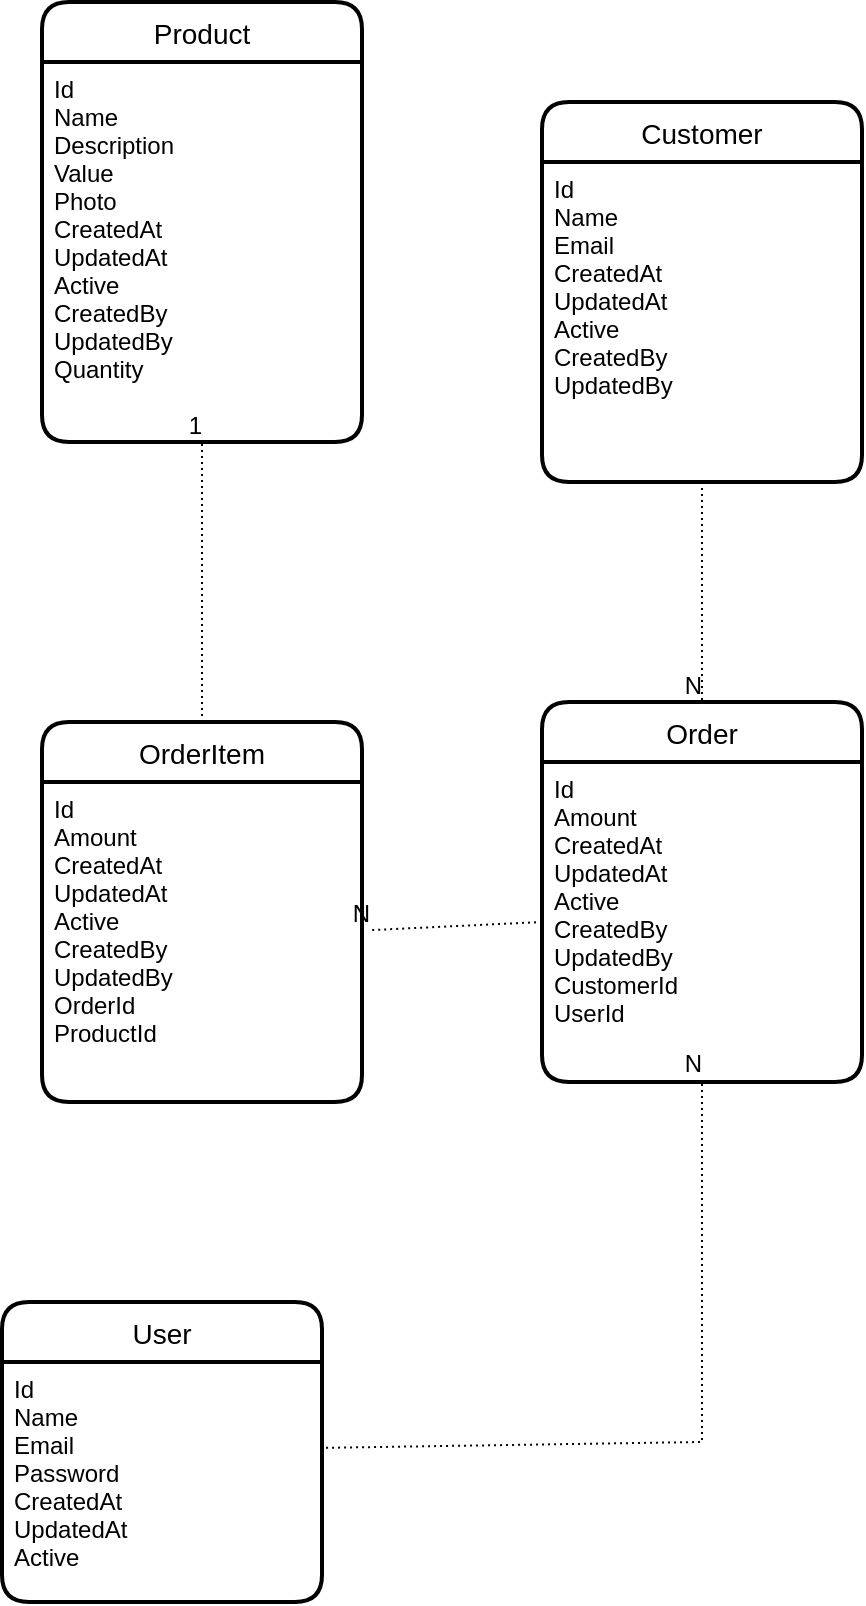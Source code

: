 <mxfile version="19.0.3" type="device" pages="2"><diagram id="xr00eDl9cwlgXoE3mrQ7" name="Database"><mxGraphModel dx="1422" dy="865" grid="1" gridSize="10" guides="1" tooltips="1" connect="1" arrows="1" fold="1" page="1" pageScale="1" pageWidth="827" pageHeight="1169" math="0" shadow="0"><root><mxCell id="0"/><mxCell id="1" parent="0"/><mxCell id="-kfxuVXtwm_16z_6nMWR-1" value="User" style="swimlane;childLayout=stackLayout;horizontal=1;startSize=30;horizontalStack=0;rounded=1;fontSize=14;fontStyle=0;strokeWidth=2;resizeParent=0;resizeLast=1;shadow=0;dashed=0;align=center;" parent="1" vertex="1"><mxGeometry x="260" y="730" width="160" height="150" as="geometry"/></mxCell><mxCell id="-kfxuVXtwm_16z_6nMWR-2" value="Id&#10;Name&#10;Email&#10;Password&#10;CreatedAt&#10;UpdatedAt&#10;Active" style="align=left;strokeColor=none;fillColor=none;spacingLeft=4;fontSize=12;verticalAlign=top;resizable=0;rotatable=0;part=1;" parent="-kfxuVXtwm_16z_6nMWR-1" vertex="1"><mxGeometry y="30" width="160" height="120" as="geometry"/></mxCell><mxCell id="-kfxuVXtwm_16z_6nMWR-4" value="Product" style="swimlane;childLayout=stackLayout;horizontal=1;startSize=30;horizontalStack=0;rounded=1;fontSize=14;fontStyle=0;strokeWidth=2;resizeParent=0;resizeLast=1;shadow=0;dashed=0;align=center;" parent="1" vertex="1"><mxGeometry x="280" y="80" width="160" height="220" as="geometry"/></mxCell><mxCell id="-kfxuVXtwm_16z_6nMWR-5" value="Id&#10;Name&#10;Description&#10;Value&#10;Photo&#10;CreatedAt&#10;UpdatedAt&#10;Active&#10;CreatedBy&#10;UpdatedBy&#10;Quantity" style="align=left;strokeColor=none;fillColor=none;spacingLeft=4;fontSize=12;verticalAlign=top;resizable=0;rotatable=0;part=1;" parent="-kfxuVXtwm_16z_6nMWR-4" vertex="1"><mxGeometry y="30" width="160" height="190" as="geometry"/></mxCell><mxCell id="-kfxuVXtwm_16z_6nMWR-6" value="Customer" style="swimlane;childLayout=stackLayout;horizontal=1;startSize=30;horizontalStack=0;rounded=1;fontSize=14;fontStyle=0;strokeWidth=2;resizeParent=0;resizeLast=1;shadow=0;dashed=0;align=center;" parent="1" vertex="1"><mxGeometry x="530" y="130" width="160" height="190" as="geometry"/></mxCell><mxCell id="-kfxuVXtwm_16z_6nMWR-7" value="Id&#10;Name&#10;Email&#10;CreatedAt&#10;UpdatedAt&#10;Active&#10;CreatedBy&#10;UpdatedBy" style="align=left;strokeColor=none;fillColor=none;spacingLeft=4;fontSize=12;verticalAlign=top;resizable=0;rotatable=0;part=1;" parent="-kfxuVXtwm_16z_6nMWR-6" vertex="1"><mxGeometry y="30" width="160" height="160" as="geometry"/></mxCell><mxCell id="-kfxuVXtwm_16z_6nMWR-8" value="Order" style="swimlane;childLayout=stackLayout;horizontal=1;startSize=30;horizontalStack=0;rounded=1;fontSize=14;fontStyle=0;strokeWidth=2;resizeParent=0;resizeLast=1;shadow=0;dashed=0;align=center;" parent="1" vertex="1"><mxGeometry x="530" y="430" width="160" height="190" as="geometry"/></mxCell><mxCell id="-kfxuVXtwm_16z_6nMWR-9" value="Id&#10;Amount&#10;CreatedAt&#10;UpdatedAt&#10;Active&#10;CreatedBy&#10;UpdatedBy&#10;CustomerId&#10;UserId" style="align=left;strokeColor=none;fillColor=none;spacingLeft=4;fontSize=12;verticalAlign=top;resizable=0;rotatable=0;part=1;" parent="-kfxuVXtwm_16z_6nMWR-8" vertex="1"><mxGeometry y="30" width="160" height="160" as="geometry"/></mxCell><mxCell id="-kfxuVXtwm_16z_6nMWR-10" value="OrderItem" style="swimlane;childLayout=stackLayout;horizontal=1;startSize=30;horizontalStack=0;rounded=1;fontSize=14;fontStyle=0;strokeWidth=2;resizeParent=0;resizeLast=1;shadow=0;dashed=0;align=center;" parent="1" vertex="1"><mxGeometry x="280" y="440" width="160" height="190" as="geometry"/></mxCell><mxCell id="-kfxuVXtwm_16z_6nMWR-11" value="Id&#10;Amount&#10;CreatedAt&#10;UpdatedAt&#10;Active&#10;CreatedBy&#10;UpdatedBy&#10;OrderId&#10;ProductId" style="align=left;strokeColor=none;fillColor=none;spacingLeft=4;fontSize=12;verticalAlign=top;resizable=0;rotatable=0;part=1;" parent="-kfxuVXtwm_16z_6nMWR-10" vertex="1"><mxGeometry y="30" width="160" height="160" as="geometry"/></mxCell><mxCell id="-kfxuVXtwm_16z_6nMWR-17" value="" style="endArrow=none;html=1;rounded=0;dashed=1;dashPattern=1 2;exitX=0.5;exitY=1;exitDx=0;exitDy=0;entryX=0.5;entryY=0;entryDx=0;entryDy=0;" parent="1" source="-kfxuVXtwm_16z_6nMWR-7" target="-kfxuVXtwm_16z_6nMWR-8" edge="1"><mxGeometry relative="1" as="geometry"><mxPoint x="330" y="290" as="sourcePoint"/><mxPoint x="490" y="290" as="targetPoint"/></mxGeometry></mxCell><mxCell id="-kfxuVXtwm_16z_6nMWR-18" value="N" style="resizable=0;html=1;align=right;verticalAlign=bottom;" parent="-kfxuVXtwm_16z_6nMWR-17" connectable="0" vertex="1"><mxGeometry x="1" relative="1" as="geometry"/></mxCell><mxCell id="-kfxuVXtwm_16z_6nMWR-21" value="" style="endArrow=none;html=1;rounded=0;dashed=1;dashPattern=1 2;exitX=0;exitY=0.5;exitDx=0;exitDy=0;entryX=1.025;entryY=0.463;entryDx=0;entryDy=0;entryPerimeter=0;" parent="1" source="-kfxuVXtwm_16z_6nMWR-9" target="-kfxuVXtwm_16z_6nMWR-11" edge="1"><mxGeometry relative="1" as="geometry"><mxPoint x="330" y="490" as="sourcePoint"/><mxPoint x="490" y="490" as="targetPoint"/></mxGeometry></mxCell><mxCell id="-kfxuVXtwm_16z_6nMWR-22" value="N" style="resizable=0;html=1;align=right;verticalAlign=bottom;" parent="-kfxuVXtwm_16z_6nMWR-21" connectable="0" vertex="1"><mxGeometry x="1" relative="1" as="geometry"/></mxCell><mxCell id="-kfxuVXtwm_16z_6nMWR-23" value="" style="endArrow=none;html=1;rounded=0;dashed=1;dashPattern=1 2;exitX=0.5;exitY=0;exitDx=0;exitDy=0;" parent="1" source="-kfxuVXtwm_16z_6nMWR-10" target="-kfxuVXtwm_16z_6nMWR-5" edge="1"><mxGeometry relative="1" as="geometry"><mxPoint x="330" y="290" as="sourcePoint"/><mxPoint x="490" y="290" as="targetPoint"/></mxGeometry></mxCell><mxCell id="-kfxuVXtwm_16z_6nMWR-24" value="1" style="resizable=0;html=1;align=right;verticalAlign=bottom;" parent="-kfxuVXtwm_16z_6nMWR-23" connectable="0" vertex="1"><mxGeometry x="1" relative="1" as="geometry"/></mxCell><mxCell id="-kfxuVXtwm_16z_6nMWR-25" value="" style="endArrow=none;html=1;rounded=0;dashed=1;dashPattern=1 2;exitX=0.994;exitY=0.358;exitDx=0;exitDy=0;exitPerimeter=0;entryX=0.5;entryY=1;entryDx=0;entryDy=0;" parent="1" source="-kfxuVXtwm_16z_6nMWR-2" target="-kfxuVXtwm_16z_6nMWR-9" edge="1"><mxGeometry relative="1" as="geometry"><mxPoint x="370" y="690" as="sourcePoint"/><mxPoint x="530" y="690" as="targetPoint"/><Array as="points"><mxPoint x="610" y="800"/></Array></mxGeometry></mxCell><mxCell id="-kfxuVXtwm_16z_6nMWR-26" value="N" style="resizable=0;html=1;align=right;verticalAlign=bottom;" parent="-kfxuVXtwm_16z_6nMWR-25" connectable="0" vertex="1"><mxGeometry x="1" relative="1" as="geometry"/></mxCell></root></mxGraphModel></diagram><diagram id="CFMYNN2yeujtZT_7jE-K" name="Backend"><mxGraphModel dx="1422" dy="865" grid="1" gridSize="10" guides="1" tooltips="1" connect="1" arrows="1" fold="1" page="1" pageScale="1" pageWidth="827" pageHeight="1169" math="0" shadow="0"><root><mxCell id="0"/><mxCell id="1" parent="0"/><mxCell id="enCCmTD2sFx4Zn5WKpai-14" style="edgeStyle=orthogonalEdgeStyle;rounded=0;orthogonalLoop=1;jettySize=auto;html=1;" edge="1" parent="1" source="enCCmTD2sFx4Zn5WKpai-1" target="enCCmTD2sFx4Zn5WKpai-5"><mxGeometry relative="1" as="geometry"/></mxCell><mxCell id="enCCmTD2sFx4Zn5WKpai-1" value="DevAmbev.Infra" style="shape=folder;fontStyle=1;tabWidth=110;tabHeight=30;tabPosition=left;html=1;boundedLbl=1;labelInHeader=1;container=1;collapsible=0;" vertex="1" parent="1"><mxGeometry x="50" y="700" width="250" height="170" as="geometry"/></mxCell><mxCell id="enCCmTD2sFx4Zn5WKpai-2" value="Data, Repository, MQ" style="html=1;strokeColor=none;resizeWidth=1;resizeHeight=1;fillColor=none;part=1;connectable=0;allowArrows=0;deletable=0;" vertex="1" parent="enCCmTD2sFx4Zn5WKpai-1"><mxGeometry width="250" height="119" relative="1" as="geometry"><mxPoint y="30" as="offset"/></mxGeometry></mxCell><mxCell id="enCCmTD2sFx4Zn5WKpai-5" value="DevAmbev.&lt;br&gt;Domain" style="shape=folder;fontStyle=1;tabWidth=110;tabHeight=30;tabPosition=left;html=1;boundedLbl=1;labelInHeader=1;container=1;collapsible=0;" vertex="1" parent="1"><mxGeometry x="80" y="380" width="220" height="120" as="geometry"/></mxCell><mxCell id="enCCmTD2sFx4Zn5WKpai-6" value="Entities, Contracts" style="html=1;strokeColor=none;resizeWidth=1;resizeHeight=1;fillColor=none;part=1;connectable=0;allowArrows=0;deletable=0;" vertex="1" parent="enCCmTD2sFx4Zn5WKpai-5"><mxGeometry width="220.0" height="84" relative="1" as="geometry"><mxPoint y="30" as="offset"/></mxGeometry></mxCell><mxCell id="enCCmTD2sFx4Zn5WKpai-15" style="edgeStyle=orthogonalEdgeStyle;rounded=0;orthogonalLoop=1;jettySize=auto;html=1;" edge="1" parent="1" source="enCCmTD2sFx4Zn5WKpai-9" target="enCCmTD2sFx4Zn5WKpai-1"><mxGeometry relative="1" as="geometry"/></mxCell><mxCell id="enCCmTD2sFx4Zn5WKpai-16" style="edgeStyle=orthogonalEdgeStyle;rounded=0;orthogonalLoop=1;jettySize=auto;html=1;entryX=0.75;entryY=1;entryDx=0;entryDy=0;entryPerimeter=0;exitX=0;exitY=0;exitDx=0;exitDy=55;exitPerimeter=0;" edge="1" parent="1" source="enCCmTD2sFx4Zn5WKpai-9" target="enCCmTD2sFx4Zn5WKpai-5"><mxGeometry relative="1" as="geometry"><Array as="points"><mxPoint x="420" y="625"/><mxPoint x="420" y="530"/><mxPoint x="245" y="530"/></Array></mxGeometry></mxCell><mxCell id="enCCmTD2sFx4Zn5WKpai-9" value="DevAmbev.Core" style="shape=folder;fontStyle=1;tabWidth=110;tabHeight=30;tabPosition=left;html=1;boundedLbl=1;labelInHeader=1;container=1;collapsible=0;" vertex="1" parent="1"><mxGeometry x="470" y="685" width="330" height="200" as="geometry"/></mxCell><mxCell id="enCCmTD2sFx4Zn5WKpai-10" value="Commands, Queries, Contracts, Mapper" style="html=1;strokeColor=none;resizeWidth=1;resizeHeight=1;fillColor=none;part=1;connectable=0;allowArrows=0;deletable=0;" vertex="1" parent="enCCmTD2sFx4Zn5WKpai-9"><mxGeometry width="330" height="140" relative="1" as="geometry"><mxPoint y="30" as="offset"/></mxGeometry></mxCell><mxCell id="enCCmTD2sFx4Zn5WKpai-17" style="edgeStyle=orthogonalEdgeStyle;rounded=0;orthogonalLoop=1;jettySize=auto;html=1;entryX=0;entryY=0;entryDx=110;entryDy=0;entryPerimeter=0;" edge="1" parent="1" source="enCCmTD2sFx4Zn5WKpai-11" target="enCCmTD2sFx4Zn5WKpai-9"><mxGeometry relative="1" as="geometry"/></mxCell><mxCell id="enCCmTD2sFx4Zn5WKpai-11" value="DevAmbev.Api" style="shape=folder;fontStyle=1;tabWidth=110;tabHeight=30;tabPosition=left;html=1;boundedLbl=1;labelInHeader=1;container=1;collapsible=0;" vertex="1" parent="1"><mxGeometry x="520" y="300" width="250" height="130" as="geometry"/></mxCell><mxCell id="enCCmTD2sFx4Zn5WKpai-12" value="Controllers" style="html=1;strokeColor=none;resizeWidth=1;resizeHeight=1;fillColor=none;part=1;connectable=0;allowArrows=0;deletable=0;" vertex="1" parent="enCCmTD2sFx4Zn5WKpai-11"><mxGeometry width="250" height="91" relative="1" as="geometry"><mxPoint y="30" as="offset"/></mxGeometry></mxCell></root></mxGraphModel></diagram></mxfile>